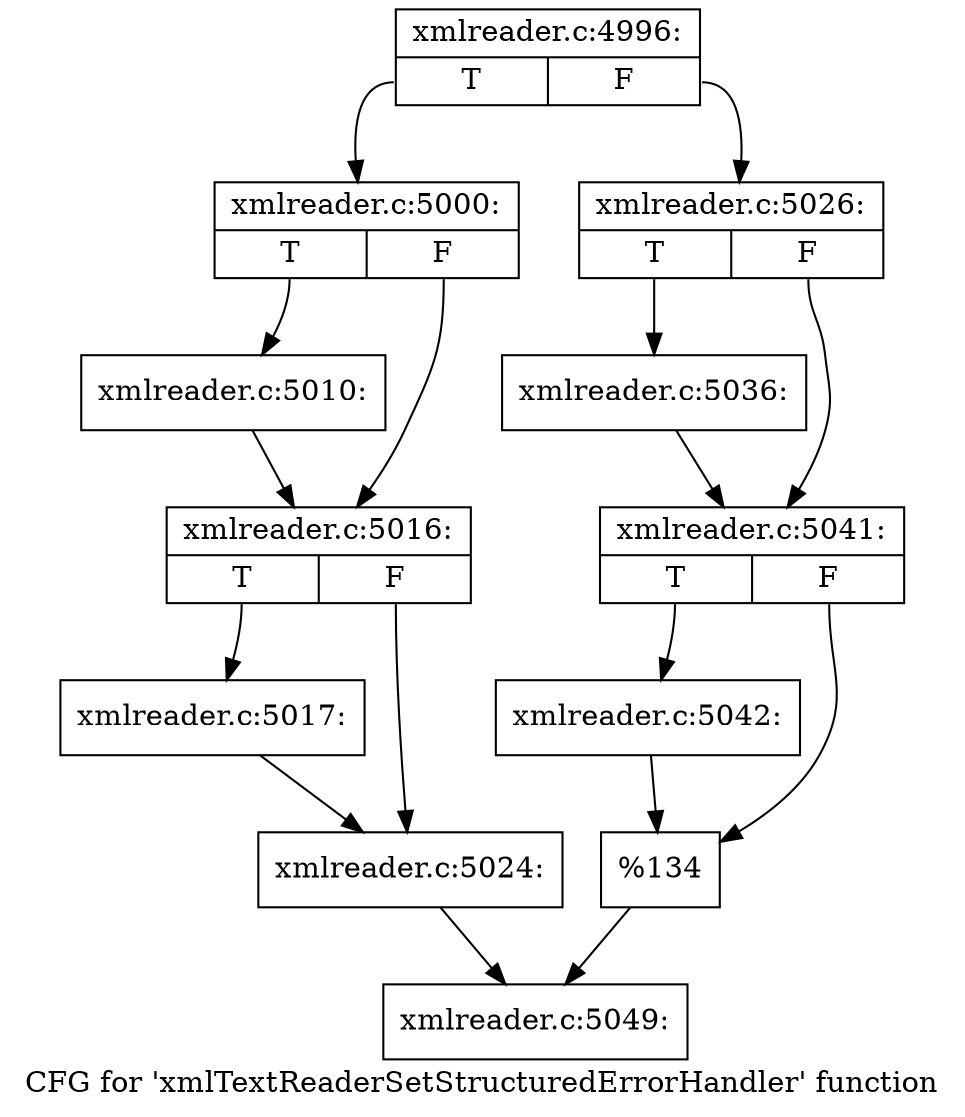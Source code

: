 digraph "CFG for 'xmlTextReaderSetStructuredErrorHandler' function" {
	label="CFG for 'xmlTextReaderSetStructuredErrorHandler' function";

	Node0x47c4700 [shape=record,label="{xmlreader.c:4996:|{<s0>T|<s1>F}}"];
	Node0x47c4700:s0 -> Node0x47c4680;
	Node0x47c4700:s1 -> Node0x48ceae0;
	Node0x47c4680 [shape=record,label="{xmlreader.c:5000:|{<s0>T|<s1>F}}"];
	Node0x47c4680:s0 -> Node0x48cfa90;
	Node0x47c4680:s1 -> Node0x48d1230;
	Node0x48cfa90 [shape=record,label="{xmlreader.c:5010:}"];
	Node0x48cfa90 -> Node0x48d1230;
	Node0x48d1230 [shape=record,label="{xmlreader.c:5016:|{<s0>T|<s1>F}}"];
	Node0x48d1230:s0 -> Node0x48d1eb0;
	Node0x48d1230:s1 -> Node0x48d1f00;
	Node0x48d1eb0 [shape=record,label="{xmlreader.c:5017:}"];
	Node0x48d1eb0 -> Node0x48d1f00;
	Node0x48d1f00 [shape=record,label="{xmlreader.c:5024:}"];
	Node0x48d1f00 -> Node0x48cea90;
	Node0x48ceae0 [shape=record,label="{xmlreader.c:5026:|{<s0>T|<s1>F}}"];
	Node0x48ceae0:s0 -> Node0x48d4990;
	Node0x48ceae0:s1 -> Node0x48d49e0;
	Node0x48d4990 [shape=record,label="{xmlreader.c:5036:}"];
	Node0x48d4990 -> Node0x48d49e0;
	Node0x48d49e0 [shape=record,label="{xmlreader.c:5041:|{<s0>T|<s1>F}}"];
	Node0x48d49e0:s0 -> Node0x48d5660;
	Node0x48d49e0:s1 -> Node0x48d56b0;
	Node0x48d5660 [shape=record,label="{xmlreader.c:5042:}"];
	Node0x48d5660 -> Node0x48d56b0;
	Node0x48d56b0 [shape=record,label="{%134}"];
	Node0x48d56b0 -> Node0x48cea90;
	Node0x48cea90 [shape=record,label="{xmlreader.c:5049:}"];
}

